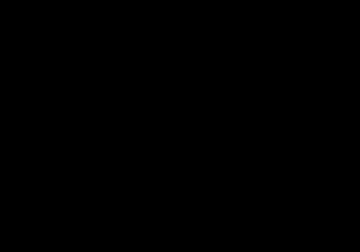 set terminal pngcairo nocrop enhanced font "verdana,8" size 640,400
set output "IBFT_result.eps"

set terminal postscript eps enhanced color font 'Times-Roman,18'

set title "IBFT Consensus for 5 to 25 nodes"

set grid ytics lc rgb "black" lw 1.5 lt 0.1
set grid xtics lc rgb "black" lw 1.5 lt 0.1


set xlabel "Input TPS"
set ylabel "Output TPS"

set key at graph 0.75, 0.95

#csv settings:
# set key autotitle columnhead
set datafile separator comma


$data << EOD
200,196,197,197,197,196,193,193
500, 450, 428, 360, 260, 235, 230, 220
1000, 225, 220, 210, 207, 205, 190, 182
1500, 215, 210, 208, 210, 208, 190, 160
EOD

plot "$data" using 1:2 with linespoints lw 2 title "4 nodes", \
    "$data" using 1:3 with  linespoints lw 2 title "5 nodes", \
    "$data" using 1:4 with  linespoints lw 2 title "7 nodes", \
    "$data" using 1:5 with  linespoints lw 2 title "8 nodes", \
    "$data" using 1:6 with  linespoints lw 2 title "10 nodes", \
    "$data" using 1:7 with  linespoints lw 2 title "20 nodes", \
    "$data" using 1:8 with  linespoints lw 2 title "25 nodes"